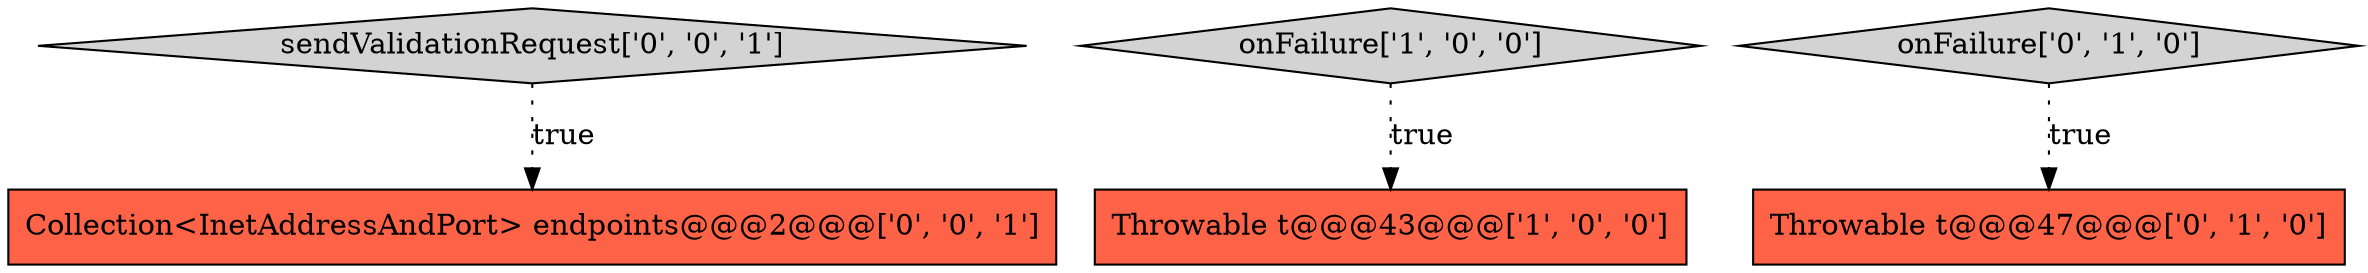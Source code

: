 digraph {
4 [style = filled, label = "Collection<InetAddressAndPort> endpoints@@@2@@@['0', '0', '1']", fillcolor = tomato, shape = box image = "AAA0AAABBB3BBB"];
1 [style = filled, label = "onFailure['1', '0', '0']", fillcolor = lightgray, shape = diamond image = "AAA0AAABBB1BBB"];
0 [style = filled, label = "Throwable t@@@43@@@['1', '0', '0']", fillcolor = tomato, shape = box image = "AAA0AAABBB1BBB"];
2 [style = filled, label = "onFailure['0', '1', '0']", fillcolor = lightgray, shape = diamond image = "AAA0AAABBB2BBB"];
3 [style = filled, label = "Throwable t@@@47@@@['0', '1', '0']", fillcolor = tomato, shape = box image = "AAA0AAABBB2BBB"];
5 [style = filled, label = "sendValidationRequest['0', '0', '1']", fillcolor = lightgray, shape = diamond image = "AAA0AAABBB3BBB"];
5->4 [style = dotted, label="true"];
2->3 [style = dotted, label="true"];
1->0 [style = dotted, label="true"];
}
